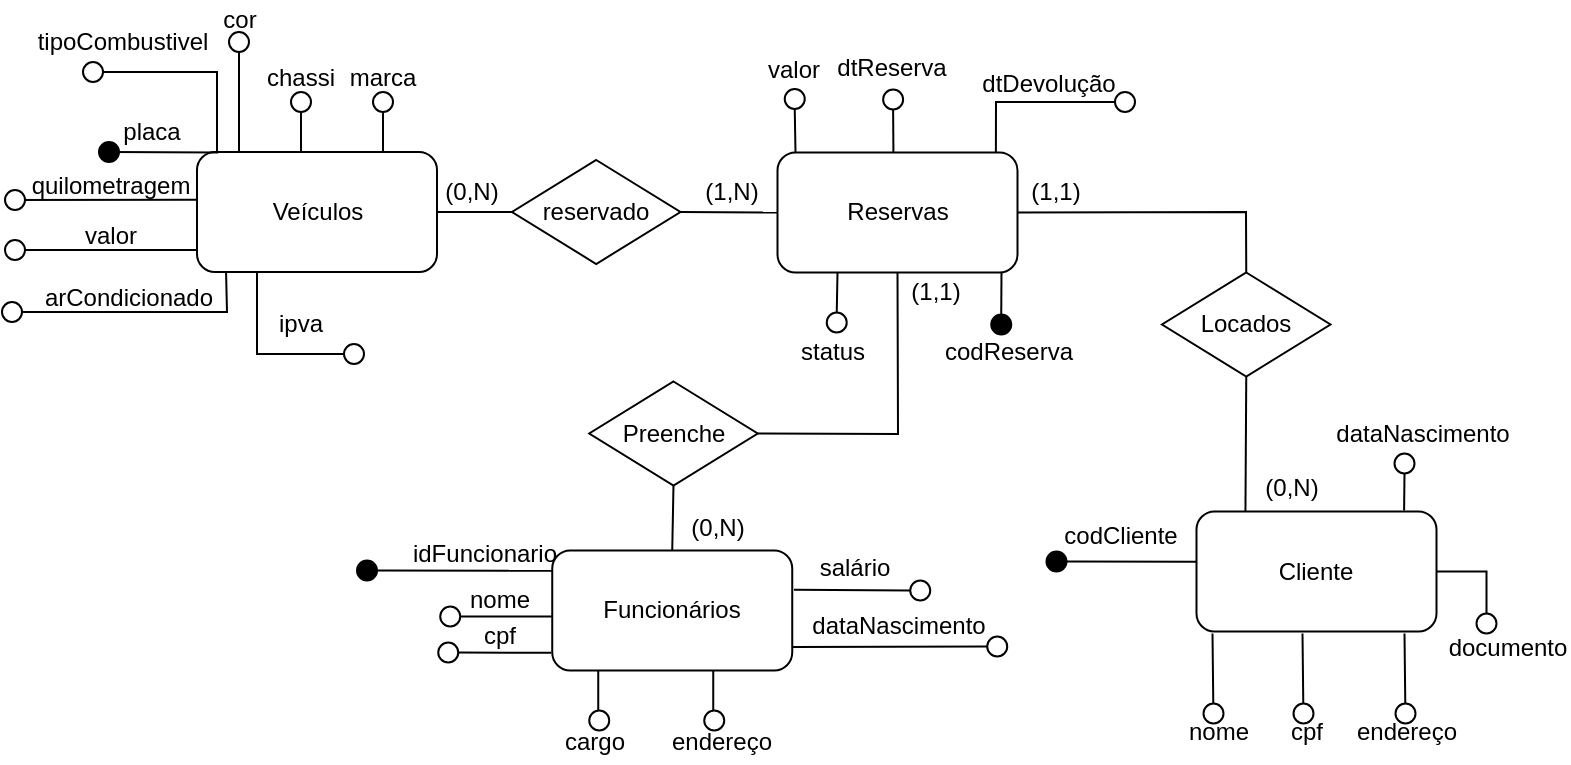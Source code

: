 <mxfile version="24.2.3" type="device">
  <diagram name="Página-1" id="VnBBMVNQWgk5OlFFL_0v">
    <mxGraphModel dx="875" dy="435" grid="1" gridSize="10" guides="1" tooltips="1" connect="1" arrows="1" fold="1" page="1" pageScale="1" pageWidth="827" pageHeight="1169" math="0" shadow="0">
      <root>
        <mxCell id="0" />
        <mxCell id="1" parent="0" />
        <mxCell id="yVumpU_fo2eu0GhCiqVe-48" value="Veículos" style="rounded=1;whiteSpace=wrap;html=1;" parent="1" vertex="1">
          <mxGeometry x="137.5" y="315" width="120" height="60" as="geometry" />
        </mxCell>
        <mxCell id="yVumpU_fo2eu0GhCiqVe-49" value="" style="endArrow=none;html=1;rounded=0;" parent="1" edge="1">
          <mxGeometry width="50" height="50" relative="1" as="geometry">
            <mxPoint x="147.5" y="315" as="sourcePoint" />
            <mxPoint x="89.5" y="275" as="targetPoint" />
            <Array as="points">
              <mxPoint x="147.5" y="275" />
            </Array>
          </mxGeometry>
        </mxCell>
        <mxCell id="yVumpU_fo2eu0GhCiqVe-51" value="placa" style="text;html=1;align=center;verticalAlign=middle;whiteSpace=wrap;rounded=0;" parent="1" vertex="1">
          <mxGeometry x="95" y="295" width="40" height="20" as="geometry" />
        </mxCell>
        <mxCell id="yVumpU_fo2eu0GhCiqVe-61" value="chassi" style="text;html=1;align=center;verticalAlign=middle;whiteSpace=wrap;rounded=0;" parent="1" vertex="1">
          <mxGeometry x="170" y="268" width="39" height="20" as="geometry" />
        </mxCell>
        <mxCell id="yVumpU_fo2eu0GhCiqVe-68" value="" style="endArrow=none;html=1;rounded=0;exitX=0.25;exitY=0;exitDx=0;exitDy=0;" parent="1" edge="1">
          <mxGeometry width="50" height="50" relative="1" as="geometry">
            <mxPoint x="189.5" y="315" as="sourcePoint" />
            <mxPoint x="189.5" y="295" as="targetPoint" />
          </mxGeometry>
        </mxCell>
        <mxCell id="yVumpU_fo2eu0GhCiqVe-69" value="" style="ellipse;whiteSpace=wrap;html=1;aspect=fixed;" parent="1" vertex="1">
          <mxGeometry x="184.5" y="285" width="10" height="10" as="geometry" />
        </mxCell>
        <mxCell id="yVumpU_fo2eu0GhCiqVe-70" value="tipoCombustivel" style="text;html=1;align=center;verticalAlign=middle;whiteSpace=wrap;rounded=0;" parent="1" vertex="1">
          <mxGeometry x="69" y="245" width="63" height="30" as="geometry" />
        </mxCell>
        <mxCell id="yVumpU_fo2eu0GhCiqVe-71" value="ipva" style="text;html=1;align=center;verticalAlign=middle;whiteSpace=wrap;rounded=0;" parent="1" vertex="1">
          <mxGeometry x="170" y="391" width="39" height="20" as="geometry" />
        </mxCell>
        <mxCell id="yVumpU_fo2eu0GhCiqVe-72" value="" style="endArrow=none;html=1;rounded=0;entryX=0;entryY=0.5;entryDx=0;entryDy=0;exitX=0.25;exitY=1;exitDx=0;exitDy=0;" parent="1" source="yVumpU_fo2eu0GhCiqVe-48" target="yVumpU_fo2eu0GhCiqVe-73" edge="1">
          <mxGeometry width="50" height="50" relative="1" as="geometry">
            <mxPoint x="211" y="315" as="sourcePoint" />
            <mxPoint x="211" y="255" as="targetPoint" />
            <Array as="points">
              <mxPoint x="167.5" y="416" />
            </Array>
          </mxGeometry>
        </mxCell>
        <mxCell id="yVumpU_fo2eu0GhCiqVe-73" value="" style="ellipse;whiteSpace=wrap;html=1;aspect=fixed;" parent="1" vertex="1">
          <mxGeometry x="211" y="411" width="10" height="10" as="geometry" />
        </mxCell>
        <mxCell id="yVumpU_fo2eu0GhCiqVe-74" value="" style="endArrow=none;html=1;rounded=0;entryX=0.5;entryY=1;entryDx=0;entryDy=0;exitX=0.25;exitY=0;exitDx=0;exitDy=0;" parent="1" target="yVumpU_fo2eu0GhCiqVe-75" edge="1">
          <mxGeometry width="50" height="50" relative="1" as="geometry">
            <mxPoint x="158.5" y="315" as="sourcePoint" />
            <mxPoint x="158.5" y="255" as="targetPoint" />
          </mxGeometry>
        </mxCell>
        <mxCell id="yVumpU_fo2eu0GhCiqVe-75" value="" style="ellipse;whiteSpace=wrap;html=1;aspect=fixed;" parent="1" vertex="1">
          <mxGeometry x="153.5" y="255" width="10" height="10" as="geometry" />
        </mxCell>
        <mxCell id="yVumpU_fo2eu0GhCiqVe-79" value="" style="ellipse;whiteSpace=wrap;html=1;aspect=fixed;" parent="1" vertex="1">
          <mxGeometry x="80.5" y="270" width="10" height="10" as="geometry" />
        </mxCell>
        <mxCell id="yVumpU_fo2eu0GhCiqVe-80" value="cor" style="text;html=1;align=center;verticalAlign=middle;whiteSpace=wrap;rounded=0;" parent="1" vertex="1">
          <mxGeometry x="143.5" y="239" width="30" height="20" as="geometry" />
        </mxCell>
        <mxCell id="yVumpU_fo2eu0GhCiqVe-84" value="marca" style="text;html=1;align=center;verticalAlign=middle;whiteSpace=wrap;rounded=0;" parent="1" vertex="1">
          <mxGeometry x="211" y="268" width="39" height="20" as="geometry" />
        </mxCell>
        <mxCell id="yVumpU_fo2eu0GhCiqVe-85" value="" style="endArrow=none;html=1;rounded=0;exitX=0.25;exitY=0;exitDx=0;exitDy=0;" parent="1" edge="1">
          <mxGeometry width="50" height="50" relative="1" as="geometry">
            <mxPoint x="230.5" y="315" as="sourcePoint" />
            <mxPoint x="230.5" y="295" as="targetPoint" />
          </mxGeometry>
        </mxCell>
        <mxCell id="yVumpU_fo2eu0GhCiqVe-86" value="" style="ellipse;whiteSpace=wrap;html=1;aspect=fixed;" parent="1" vertex="1">
          <mxGeometry x="225.5" y="285" width="10" height="10" as="geometry" />
        </mxCell>
        <mxCell id="yVumpU_fo2eu0GhCiqVe-94" value="" style="endArrow=none;html=1;rounded=0;entryX=0;entryY=0.5;entryDx=0;entryDy=0;exitX=-0.004;exitY=0.398;exitDx=0;exitDy=0;exitPerimeter=0;" parent="1" source="yVumpU_fo2eu0GhCiqVe-48" target="yVumpU_fo2eu0GhCiqVe-53" edge="1">
          <mxGeometry width="50" height="50" relative="1" as="geometry">
            <mxPoint x="77.5" y="345" as="sourcePoint" />
            <mxPoint x="137.5" y="345" as="targetPoint" />
          </mxGeometry>
        </mxCell>
        <mxCell id="yVumpU_fo2eu0GhCiqVe-53" value="" style="ellipse;whiteSpace=wrap;html=1;aspect=fixed;" parent="1" vertex="1">
          <mxGeometry x="41.5" y="334" width="10" height="10" as="geometry" />
        </mxCell>
        <mxCell id="yVumpU_fo2eu0GhCiqVe-100" value="quilometragem" style="text;html=1;align=center;verticalAlign=middle;whiteSpace=wrap;rounded=0;" parent="1" vertex="1">
          <mxGeometry x="60.5" y="319" width="67" height="26" as="geometry" />
        </mxCell>
        <mxCell id="yVumpU_fo2eu0GhCiqVe-102" value="" style="endArrow=none;html=1;rounded=0;entryX=0;entryY=0.5;entryDx=0;entryDy=0;exitX=-0.004;exitY=0.398;exitDx=0;exitDy=0;exitPerimeter=0;" parent="1" target="yVumpU_fo2eu0GhCiqVe-103" edge="1">
          <mxGeometry width="50" height="50" relative="1" as="geometry">
            <mxPoint x="137.5" y="364" as="sourcePoint" />
            <mxPoint x="137.5" y="370" as="targetPoint" />
          </mxGeometry>
        </mxCell>
        <mxCell id="yVumpU_fo2eu0GhCiqVe-103" value="" style="ellipse;whiteSpace=wrap;html=1;aspect=fixed;" parent="1" vertex="1">
          <mxGeometry x="41.5" y="359" width="10" height="10" as="geometry" />
        </mxCell>
        <mxCell id="yVumpU_fo2eu0GhCiqVe-104" value="valor" style="text;html=1;align=center;verticalAlign=middle;whiteSpace=wrap;rounded=0;" parent="1" vertex="1">
          <mxGeometry x="60.5" y="344" width="67" height="26" as="geometry" />
        </mxCell>
        <mxCell id="yVumpU_fo2eu0GhCiqVe-105" value="" style="endArrow=none;html=1;rounded=0;entryX=0;entryY=0.5;entryDx=0;entryDy=0;exitX=0.121;exitY=0.993;exitDx=0;exitDy=0;exitPerimeter=0;" parent="1" source="yVumpU_fo2eu0GhCiqVe-48" target="yVumpU_fo2eu0GhCiqVe-106" edge="1">
          <mxGeometry width="50" height="50" relative="1" as="geometry">
            <mxPoint x="147.5" y="395" as="sourcePoint" />
            <mxPoint x="136" y="401" as="targetPoint" />
            <Array as="points">
              <mxPoint x="152.5" y="395" />
            </Array>
          </mxGeometry>
        </mxCell>
        <mxCell id="yVumpU_fo2eu0GhCiqVe-106" value="" style="ellipse;whiteSpace=wrap;html=1;aspect=fixed;" parent="1" vertex="1">
          <mxGeometry x="40" y="390" width="10" height="10" as="geometry" />
        </mxCell>
        <mxCell id="yVumpU_fo2eu0GhCiqVe-107" value="arCondicionado" style="text;html=1;align=center;verticalAlign=middle;whiteSpace=wrap;rounded=0;" parent="1" vertex="1">
          <mxGeometry x="59" y="375" width="88.5" height="26" as="geometry" />
        </mxCell>
        <mxCell id="yVumpU_fo2eu0GhCiqVe-116" value="Funcionários" style="rounded=1;whiteSpace=wrap;html=1;" parent="1" vertex="1">
          <mxGeometry x="315.12" y="514.25" width="120" height="60" as="geometry" />
        </mxCell>
        <mxCell id="yVumpU_fo2eu0GhCiqVe-119" value="dataNascimento" style="text;html=1;align=center;verticalAlign=middle;whiteSpace=wrap;rounded=0;" parent="1" vertex="1">
          <mxGeometry x="451.37" y="542.25" width="74.5" height="20" as="geometry" />
        </mxCell>
        <mxCell id="yVumpU_fo2eu0GhCiqVe-120" value="" style="endArrow=none;html=1;rounded=0;exitX=1.002;exitY=0.805;exitDx=0;exitDy=0;entryX=0;entryY=0.5;entryDx=0;entryDy=0;exitPerimeter=0;" parent="1" source="yVumpU_fo2eu0GhCiqVe-116" target="yVumpU_fo2eu0GhCiqVe-121" edge="1">
          <mxGeometry width="50" height="50" relative="1" as="geometry">
            <mxPoint x="413.62" y="514.25" as="sourcePoint" />
            <mxPoint x="413.62" y="494.25" as="targetPoint" />
          </mxGeometry>
        </mxCell>
        <mxCell id="yVumpU_fo2eu0GhCiqVe-121" value="" style="ellipse;whiteSpace=wrap;html=1;aspect=fixed;" parent="1" vertex="1">
          <mxGeometry x="532.62" y="557.25" width="10" height="10" as="geometry" />
        </mxCell>
        <mxCell id="yVumpU_fo2eu0GhCiqVe-124" value="" style="ellipse;whiteSpace=wrap;html=1;aspect=fixed;fillStyle=solid;strokeColor=#000000;fillColor=#000000;" parent="1" vertex="1">
          <mxGeometry x="217.5" y="519.25" width="10" height="10" as="geometry" />
        </mxCell>
        <mxCell id="yVumpU_fo2eu0GhCiqVe-125" value="" style="endArrow=none;html=1;rounded=0;entryX=-0.001;entryY=0.169;entryDx=0;entryDy=0;entryPerimeter=0;" parent="1" source="yVumpU_fo2eu0GhCiqVe-124" target="yVumpU_fo2eu0GhCiqVe-116" edge="1">
          <mxGeometry width="50" height="50" relative="1" as="geometry">
            <mxPoint x="597.62" y="604.25" as="sourcePoint" />
            <mxPoint x="547.62" y="524.25" as="targetPoint" />
          </mxGeometry>
        </mxCell>
        <mxCell id="yVumpU_fo2eu0GhCiqVe-126" value="idFuncionario" style="text;html=1;align=center;verticalAlign=middle;whiteSpace=wrap;rounded=0;" parent="1" vertex="1">
          <mxGeometry x="243.87" y="506.25" width="74.5" height="20" as="geometry" />
        </mxCell>
        <mxCell id="yVumpU_fo2eu0GhCiqVe-127" value="" style="endArrow=none;html=1;rounded=0;entryX=1;entryY=0.5;entryDx=0;entryDy=0;exitX=1.031;exitY=1.164;exitDx=0;exitDy=0;exitPerimeter=0;" parent="1" source="yVumpU_fo2eu0GhCiqVe-130" target="yVumpU_fo2eu0GhCiqVe-128" edge="1">
          <mxGeometry width="50" height="50" relative="1" as="geometry">
            <mxPoint x="310" y="547" as="sourcePoint" />
            <mxPoint x="258.26" y="546.522" as="targetPoint" />
          </mxGeometry>
        </mxCell>
        <mxCell id="yVumpU_fo2eu0GhCiqVe-128" value="" style="ellipse;whiteSpace=wrap;html=1;aspect=fixed;" parent="1" vertex="1">
          <mxGeometry x="259.12" y="542.25" width="10" height="10" as="geometry" />
        </mxCell>
        <mxCell id="yVumpU_fo2eu0GhCiqVe-130" value="nome" style="text;html=1;align=center;verticalAlign=middle;whiteSpace=wrap;rounded=0;" parent="1" vertex="1">
          <mxGeometry x="264.12" y="533.25" width="49.5" height="12" as="geometry" />
        </mxCell>
        <mxCell id="yVumpU_fo2eu0GhCiqVe-131" value="" style="endArrow=none;html=1;rounded=0;entryX=1;entryY=0.5;entryDx=0;entryDy=0;exitX=-0.004;exitY=0.853;exitDx=0;exitDy=0;exitPerimeter=0;" parent="1" source="yVumpU_fo2eu0GhCiqVe-116" target="yVumpU_fo2eu0GhCiqVe-132" edge="1">
          <mxGeometry width="50" height="50" relative="1" as="geometry">
            <mxPoint x="310" y="570" as="sourcePoint" />
            <mxPoint x="258.26" y="564.522" as="targetPoint" />
          </mxGeometry>
        </mxCell>
        <mxCell id="yVumpU_fo2eu0GhCiqVe-132" value="" style="ellipse;whiteSpace=wrap;html=1;aspect=fixed;" parent="1" vertex="1">
          <mxGeometry x="258.12" y="560.25" width="10" height="10" as="geometry" />
        </mxCell>
        <mxCell id="yVumpU_fo2eu0GhCiqVe-133" value="cpf" style="text;html=1;align=center;verticalAlign=middle;whiteSpace=wrap;rounded=0;" parent="1" vertex="1">
          <mxGeometry x="264.12" y="551.25" width="49.5" height="12" as="geometry" />
        </mxCell>
        <mxCell id="yVumpU_fo2eu0GhCiqVe-134" value="salário" style="text;html=1;align=center;verticalAlign=middle;whiteSpace=wrap;rounded=0;" parent="1" vertex="1">
          <mxGeometry x="445.62" y="513.25" width="41.37" height="20" as="geometry" />
        </mxCell>
        <mxCell id="yVumpU_fo2eu0GhCiqVe-135" value="" style="endArrow=none;html=1;rounded=0;exitX=1.007;exitY=0.327;exitDx=0;exitDy=0;exitPerimeter=0;entryX=0;entryY=0.5;entryDx=0;entryDy=0;" parent="1" source="yVumpU_fo2eu0GhCiqVe-116" target="yVumpU_fo2eu0GhCiqVe-136" edge="1">
          <mxGeometry width="50" height="50" relative="1" as="geometry">
            <mxPoint x="333.12" y="512.75" as="sourcePoint" />
            <mxPoint x="333.12" y="492.75" as="targetPoint" />
          </mxGeometry>
        </mxCell>
        <mxCell id="yVumpU_fo2eu0GhCiqVe-136" value="" style="ellipse;whiteSpace=wrap;html=1;aspect=fixed;" parent="1" vertex="1">
          <mxGeometry x="494.12" y="529.25" width="10" height="10" as="geometry" />
        </mxCell>
        <mxCell id="yVumpU_fo2eu0GhCiqVe-140" value="" style="endArrow=none;html=1;rounded=0;exitX=0.25;exitY=0;exitDx=0;exitDy=0;" parent="1" edge="1">
          <mxGeometry width="50" height="50" relative="1" as="geometry">
            <mxPoint x="338.12" y="594.25" as="sourcePoint" />
            <mxPoint x="338.12" y="574.25" as="targetPoint" />
          </mxGeometry>
        </mxCell>
        <mxCell id="yVumpU_fo2eu0GhCiqVe-141" value="" style="ellipse;whiteSpace=wrap;html=1;aspect=fixed;" parent="1" vertex="1">
          <mxGeometry x="333.62" y="594.25" width="10" height="10" as="geometry" />
        </mxCell>
        <mxCell id="yVumpU_fo2eu0GhCiqVe-143" value="cargo" style="text;html=1;align=center;verticalAlign=middle;whiteSpace=wrap;rounded=0;" parent="1" vertex="1">
          <mxGeometry x="315.37" y="600.25" width="42.5" height="20" as="geometry" />
        </mxCell>
        <mxCell id="yVumpU_fo2eu0GhCiqVe-144" value="" style="endArrow=none;html=1;rounded=0;exitX=0.25;exitY=0;exitDx=0;exitDy=0;" parent="1" edge="1">
          <mxGeometry width="50" height="50" relative="1" as="geometry">
            <mxPoint x="395.62" y="594.25" as="sourcePoint" />
            <mxPoint x="395.62" y="574.25" as="targetPoint" />
          </mxGeometry>
        </mxCell>
        <mxCell id="yVumpU_fo2eu0GhCiqVe-145" value="" style="ellipse;whiteSpace=wrap;html=1;aspect=fixed;" parent="1" vertex="1">
          <mxGeometry x="391.12" y="594.25" width="10" height="10" as="geometry" />
        </mxCell>
        <mxCell id="yVumpU_fo2eu0GhCiqVe-146" value="endereço" style="text;html=1;align=center;verticalAlign=middle;whiteSpace=wrap;rounded=0;" parent="1" vertex="1">
          <mxGeometry x="370.87" y="600.25" width="57.75" height="20" as="geometry" />
        </mxCell>
        <mxCell id="yVumpU_fo2eu0GhCiqVe-165" value="valor" style="text;html=1;align=center;verticalAlign=middle;whiteSpace=wrap;rounded=0;" parent="1" vertex="1">
          <mxGeometry x="419.18" y="266" width="34.38" height="15" as="geometry" />
        </mxCell>
        <mxCell id="yVumpU_fo2eu0GhCiqVe-172" value="Cliente" style="rounded=1;whiteSpace=wrap;html=1;" parent="1" vertex="1">
          <mxGeometry x="637.25" y="494.75" width="120" height="60" as="geometry" />
        </mxCell>
        <mxCell id="yVumpU_fo2eu0GhCiqVe-173" value="dataNascimento" style="text;html=1;align=center;verticalAlign=middle;whiteSpace=wrap;rounded=0;" parent="1" vertex="1">
          <mxGeometry x="712.75" y="445.75" width="74.5" height="20" as="geometry" />
        </mxCell>
        <mxCell id="yVumpU_fo2eu0GhCiqVe-174" value="" style="endArrow=none;html=1;rounded=0;exitX=0.865;exitY=-0.008;exitDx=0;exitDy=0;exitPerimeter=0;entryX=0.5;entryY=1;entryDx=0;entryDy=0;" parent="1" source="yVumpU_fo2eu0GhCiqVe-172" target="yVumpU_fo2eu0GhCiqVe-175" edge="1">
          <mxGeometry width="50" height="50" relative="1" as="geometry">
            <mxPoint x="742.25" y="495.75" as="sourcePoint" />
            <mxPoint x="742.25" y="475.75" as="targetPoint" />
          </mxGeometry>
        </mxCell>
        <mxCell id="yVumpU_fo2eu0GhCiqVe-175" value="" style="ellipse;whiteSpace=wrap;html=1;aspect=fixed;" parent="1" vertex="1">
          <mxGeometry x="736.25" y="465.75" width="10" height="10" as="geometry" />
        </mxCell>
        <mxCell id="yVumpU_fo2eu0GhCiqVe-176" value="" style="ellipse;whiteSpace=wrap;html=1;aspect=fixed;fillStyle=solid;strokeColor=#000000;fillColor=#000000;direction=south;" parent="1" vertex="1">
          <mxGeometry x="562.25" y="514.75" width="10" height="10" as="geometry" />
        </mxCell>
        <mxCell id="yVumpU_fo2eu0GhCiqVe-177" value="" style="endArrow=none;html=1;rounded=0;entryX=0.002;entryY=0.418;entryDx=0;entryDy=0;entryPerimeter=0;" parent="1" source="yVumpU_fo2eu0GhCiqVe-176" target="yVumpU_fo2eu0GhCiqVe-172" edge="1">
          <mxGeometry width="50" height="50" relative="1" as="geometry">
            <mxPoint x="661.75" y="586.75" as="sourcePoint" />
            <mxPoint x="567.25" y="565.75" as="targetPoint" />
          </mxGeometry>
        </mxCell>
        <mxCell id="yVumpU_fo2eu0GhCiqVe-179" value="codCliente" style="text;html=1;align=center;verticalAlign=middle;whiteSpace=wrap;rounded=0;" parent="1" vertex="1">
          <mxGeometry x="562.25" y="496.75" width="74.5" height="20" as="geometry" />
        </mxCell>
        <mxCell id="yVumpU_fo2eu0GhCiqVe-180" value="nome" style="text;html=1;align=center;verticalAlign=middle;whiteSpace=wrap;rounded=0;" parent="1" vertex="1">
          <mxGeometry x="625" y="596.75" width="47.25" height="16" as="geometry" />
        </mxCell>
        <mxCell id="yVumpU_fo2eu0GhCiqVe-181" value="" style="endArrow=none;html=1;rounded=0;exitX=0.25;exitY=1;exitDx=0;exitDy=0;" parent="1" edge="1">
          <mxGeometry width="50" height="50" relative="1" as="geometry">
            <mxPoint x="645.25" y="555.75" as="sourcePoint" />
            <mxPoint x="645.75" y="600.75" as="targetPoint" />
          </mxGeometry>
        </mxCell>
        <mxCell id="yVumpU_fo2eu0GhCiqVe-182" value="" style="ellipse;whiteSpace=wrap;html=1;aspect=fixed;" parent="1" vertex="1">
          <mxGeometry x="640.75" y="590.75" width="10" height="10" as="geometry" />
        </mxCell>
        <mxCell id="yVumpU_fo2eu0GhCiqVe-183" value="cpf" style="text;html=1;align=center;verticalAlign=middle;whiteSpace=wrap;rounded=0;" parent="1" vertex="1">
          <mxGeometry x="668.5" y="596.75" width="47.25" height="16" as="geometry" />
        </mxCell>
        <mxCell id="yVumpU_fo2eu0GhCiqVe-184" value="" style="endArrow=none;html=1;rounded=0;exitX=0.25;exitY=1;exitDx=0;exitDy=0;" parent="1" edge="1">
          <mxGeometry width="50" height="50" relative="1" as="geometry">
            <mxPoint x="690.25" y="555.75" as="sourcePoint" />
            <mxPoint x="690.75" y="600.75" as="targetPoint" />
          </mxGeometry>
        </mxCell>
        <mxCell id="yVumpU_fo2eu0GhCiqVe-185" value="" style="ellipse;whiteSpace=wrap;html=1;aspect=fixed;" parent="1" vertex="1">
          <mxGeometry x="685.75" y="590.75" width="10" height="10" as="geometry" />
        </mxCell>
        <mxCell id="yVumpU_fo2eu0GhCiqVe-186" value="" style="endArrow=none;html=1;rounded=0;exitX=0.25;exitY=1;exitDx=0;exitDy=0;" parent="1" edge="1">
          <mxGeometry width="50" height="50" relative="1" as="geometry">
            <mxPoint x="741.25" y="555.75" as="sourcePoint" />
            <mxPoint x="741.75" y="600.75" as="targetPoint" />
          </mxGeometry>
        </mxCell>
        <mxCell id="yVumpU_fo2eu0GhCiqVe-187" value="" style="ellipse;whiteSpace=wrap;html=1;aspect=fixed;" parent="1" vertex="1">
          <mxGeometry x="736.75" y="590.75" width="10" height="10" as="geometry" />
        </mxCell>
        <mxCell id="yVumpU_fo2eu0GhCiqVe-188" value="endereço" style="text;html=1;align=center;verticalAlign=middle;whiteSpace=wrap;rounded=0;" parent="1" vertex="1">
          <mxGeometry x="718.63" y="596.75" width="47.25" height="16" as="geometry" />
        </mxCell>
        <mxCell id="yVumpU_fo2eu0GhCiqVe-189" value="" style="endArrow=none;html=1;rounded=0;exitX=1;exitY=0.5;exitDx=0;exitDy=0;entryX=0.5;entryY=0;entryDx=0;entryDy=0;" parent="1" source="yVumpU_fo2eu0GhCiqVe-172" target="yVumpU_fo2eu0GhCiqVe-190" edge="1">
          <mxGeometry width="50" height="50" relative="1" as="geometry">
            <mxPoint x="767.25" y="528.75" as="sourcePoint" />
            <mxPoint x="790.37" y="561.25" as="targetPoint" />
            <Array as="points">
              <mxPoint x="782.25" y="524.75" />
            </Array>
          </mxGeometry>
        </mxCell>
        <mxCell id="yVumpU_fo2eu0GhCiqVe-190" value="" style="ellipse;whiteSpace=wrap;html=1;aspect=fixed;" parent="1" vertex="1">
          <mxGeometry x="777.25" y="545.75" width="10" height="10" as="geometry" />
        </mxCell>
        <mxCell id="yVumpU_fo2eu0GhCiqVe-191" value="documento" style="text;html=1;align=center;verticalAlign=middle;whiteSpace=wrap;rounded=0;" parent="1" vertex="1">
          <mxGeometry x="763.25" y="555.25" width="60" height="16" as="geometry" />
        </mxCell>
        <mxCell id="yVumpU_fo2eu0GhCiqVe-195" value="" style="ellipse;whiteSpace=wrap;html=1;aspect=fixed;fillStyle=solid;strokeColor=#000000;fillColor=#000000;" parent="1" vertex="1">
          <mxGeometry x="534.62" y="396.25" width="10" height="10" as="geometry" />
        </mxCell>
        <mxCell id="yVumpU_fo2eu0GhCiqVe-196" value="" style="endArrow=none;html=1;rounded=0;entryX=0.75;entryY=1;entryDx=0;entryDy=0;" parent="1" source="yVumpU_fo2eu0GhCiqVe-195" edge="1">
          <mxGeometry width="50" height="50" relative="1" as="geometry">
            <mxPoint x="620.12" y="470.25" as="sourcePoint" />
            <mxPoint x="539.75" y="374.25" as="targetPoint" />
          </mxGeometry>
        </mxCell>
        <mxCell id="yVumpU_fo2eu0GhCiqVe-197" value="codReserva" style="text;html=1;align=center;verticalAlign=middle;whiteSpace=wrap;rounded=0;" parent="1" vertex="1">
          <mxGeometry x="506.12" y="405.25" width="74.5" height="20" as="geometry" />
        </mxCell>
        <mxCell id="yVumpU_fo2eu0GhCiqVe-198" value="" style="endArrow=none;html=1;rounded=0;exitX=0.25;exitY=1;exitDx=0;exitDy=0;entryX=0.5;entryY=0;entryDx=0;entryDy=0;" parent="1" source="mbFe5LaFisHUtOh8o3b0-1" target="yVumpU_fo2eu0GhCiqVe-199" edge="1">
          <mxGeometry width="50" height="50" relative="1" as="geometry">
            <mxPoint x="463.12" y="355.5" as="sourcePoint" />
            <mxPoint x="461.37" y="405.25" as="targetPoint" />
          </mxGeometry>
        </mxCell>
        <mxCell id="yVumpU_fo2eu0GhCiqVe-199" value="" style="ellipse;whiteSpace=wrap;html=1;aspect=fixed;" parent="1" vertex="1">
          <mxGeometry x="452.37" y="395.25" width="10" height="10" as="geometry" />
        </mxCell>
        <mxCell id="yVumpU_fo2eu0GhCiqVe-200" value="status" style="text;html=1;align=center;verticalAlign=middle;whiteSpace=wrap;rounded=0;" parent="1" vertex="1">
          <mxGeometry x="418.12" y="405.25" width="74.5" height="20" as="geometry" />
        </mxCell>
        <mxCell id="O6wnGlkXrCHWe0W00ED_-59" value="" style="ellipse;whiteSpace=wrap;html=1;aspect=fixed;fillStyle=solid;strokeColor=#000000;fillColor=#000000;" parent="1" vertex="1">
          <mxGeometry x="88.5" y="310" width="10" height="10" as="geometry" />
        </mxCell>
        <mxCell id="O6wnGlkXrCHWe0W00ED_-60" value="" style="endArrow=none;html=1;rounded=0;entryX=0.088;entryY=0.004;entryDx=0;entryDy=0;entryPerimeter=0;exitX=0;exitY=1;exitDx=0;exitDy=0;" parent="1" source="yVumpU_fo2eu0GhCiqVe-51" target="yVumpU_fo2eu0GhCiqVe-48" edge="1">
          <mxGeometry width="50" height="50" relative="1" as="geometry">
            <mxPoint x="199" y="395" as="sourcePoint" />
            <mxPoint x="148" y="315" as="targetPoint" />
          </mxGeometry>
        </mxCell>
        <mxCell id="mbFe5LaFisHUtOh8o3b0-1" value="Reservas" style="rounded=1;whiteSpace=wrap;html=1;" parent="1" vertex="1">
          <mxGeometry x="427.75" y="315.25" width="120" height="60" as="geometry" />
        </mxCell>
        <mxCell id="mbFe5LaFisHUtOh8o3b0-6" value="reservado" style="rhombus;whiteSpace=wrap;html=1;" parent="1" vertex="1">
          <mxGeometry x="294.99" y="319" width="84.25" height="52" as="geometry" />
        </mxCell>
        <mxCell id="mbFe5LaFisHUtOh8o3b0-9" value="" style="endArrow=none;html=1;rounded=0;exitX=1;exitY=0.5;exitDx=0;exitDy=0;entryX=0;entryY=0.5;entryDx=0;entryDy=0;" parent="1" source="yVumpU_fo2eu0GhCiqVe-48" target="mbFe5LaFisHUtOh8o3b0-6" edge="1">
          <mxGeometry width="50" height="50" relative="1" as="geometry">
            <mxPoint x="240.5" y="325" as="sourcePoint" />
            <mxPoint x="240.5" y="305" as="targetPoint" />
          </mxGeometry>
        </mxCell>
        <mxCell id="mbFe5LaFisHUtOh8o3b0-10" value="" style="endArrow=none;html=1;rounded=0;exitX=1;exitY=0.5;exitDx=0;exitDy=0;entryX=0;entryY=0.5;entryDx=0;entryDy=0;" parent="1" source="mbFe5LaFisHUtOh8o3b0-6" target="mbFe5LaFisHUtOh8o3b0-1" edge="1">
          <mxGeometry width="50" height="50" relative="1" as="geometry">
            <mxPoint x="268" y="355" as="sourcePoint" />
            <mxPoint x="300" y="355" as="targetPoint" />
          </mxGeometry>
        </mxCell>
        <mxCell id="mbFe5LaFisHUtOh8o3b0-11" value="(0,N)" style="text;html=1;align=center;verticalAlign=middle;whiteSpace=wrap;rounded=0;" parent="1" vertex="1">
          <mxGeometry x="256" y="325" width="38" height="20" as="geometry" />
        </mxCell>
        <mxCell id="mbFe5LaFisHUtOh8o3b0-12" value="(1,N&lt;span style=&quot;background-color: initial;&quot;&gt;)&lt;/span&gt;" style="text;html=1;align=center;verticalAlign=middle;whiteSpace=wrap;rounded=0;" parent="1" vertex="1">
          <mxGeometry x="385.62" y="325" width="38" height="20" as="geometry" />
        </mxCell>
        <mxCell id="mbFe5LaFisHUtOh8o3b0-18" value="Locados" style="rhombus;whiteSpace=wrap;html=1;" parent="1" vertex="1">
          <mxGeometry x="620" y="375.25" width="84.25" height="52" as="geometry" />
        </mxCell>
        <mxCell id="mbFe5LaFisHUtOh8o3b0-19" value="" style="endArrow=none;html=1;rounded=0;exitX=0.5;exitY=0;exitDx=0;exitDy=0;entryX=1;entryY=0.5;entryDx=0;entryDy=0;" parent="1" source="mbFe5LaFisHUtOh8o3b0-18" target="mbFe5LaFisHUtOh8o3b0-1" edge="1">
          <mxGeometry width="50" height="50" relative="1" as="geometry">
            <mxPoint x="751" y="504" as="sourcePoint" />
            <mxPoint x="751" y="486" as="targetPoint" />
            <Array as="points">
              <mxPoint x="662" y="345" />
            </Array>
          </mxGeometry>
        </mxCell>
        <mxCell id="mbFe5LaFisHUtOh8o3b0-20" value="" style="endArrow=none;html=1;rounded=0;exitX=0.204;exitY=-0.003;exitDx=0;exitDy=0;entryX=0.5;entryY=1;entryDx=0;entryDy=0;exitPerimeter=0;" parent="1" source="yVumpU_fo2eu0GhCiqVe-172" target="mbFe5LaFisHUtOh8o3b0-18" edge="1">
          <mxGeometry width="50" height="50" relative="1" as="geometry">
            <mxPoint x="751" y="504" as="sourcePoint" />
            <mxPoint x="751" y="486" as="targetPoint" />
          </mxGeometry>
        </mxCell>
        <mxCell id="mbFe5LaFisHUtOh8o3b0-24" value="Preenche" style="rhombus;whiteSpace=wrap;html=1;" parent="1" vertex="1">
          <mxGeometry x="333.62" y="429.75" width="84.25" height="52" as="geometry" />
        </mxCell>
        <mxCell id="mbFe5LaFisHUtOh8o3b0-25" value="" style="endArrow=none;html=1;rounded=0;exitX=1;exitY=0.5;exitDx=0;exitDy=0;entryX=0.5;entryY=1;entryDx=0;entryDy=0;" parent="1" source="mbFe5LaFisHUtOh8o3b0-24" target="mbFe5LaFisHUtOh8o3b0-1" edge="1">
          <mxGeometry width="50" height="50" relative="1" as="geometry">
            <mxPoint x="672" y="505" as="sourcePoint" />
            <mxPoint x="672" y="437" as="targetPoint" />
            <Array as="points">
              <mxPoint x="488" y="456" />
            </Array>
          </mxGeometry>
        </mxCell>
        <mxCell id="mbFe5LaFisHUtOh8o3b0-26" value="" style="endArrow=none;html=1;rounded=0;exitX=0.5;exitY=0;exitDx=0;exitDy=0;entryX=0.5;entryY=1;entryDx=0;entryDy=0;" parent="1" source="yVumpU_fo2eu0GhCiqVe-116" target="mbFe5LaFisHUtOh8o3b0-24" edge="1">
          <mxGeometry width="50" height="50" relative="1" as="geometry">
            <mxPoint x="672" y="505" as="sourcePoint" />
            <mxPoint x="672" y="437" as="targetPoint" />
          </mxGeometry>
        </mxCell>
        <mxCell id="mbFe5LaFisHUtOh8o3b0-27" value="(0,N)" style="text;html=1;align=center;verticalAlign=middle;whiteSpace=wrap;rounded=0;" parent="1" vertex="1">
          <mxGeometry x="379.24" y="493.25" width="38" height="20" as="geometry" />
        </mxCell>
        <mxCell id="mbFe5LaFisHUtOh8o3b0-29" value="(1,1)" style="text;html=1;align=center;verticalAlign=middle;whiteSpace=wrap;rounded=0;" parent="1" vertex="1">
          <mxGeometry x="487.87" y="375" width="38" height="20" as="geometry" />
        </mxCell>
        <mxCell id="mbFe5LaFisHUtOh8o3b0-30" value="(1,1)" style="text;html=1;align=center;verticalAlign=middle;whiteSpace=wrap;rounded=0;" parent="1" vertex="1">
          <mxGeometry x="548.25" y="325" width="38" height="20" as="geometry" />
        </mxCell>
        <mxCell id="mbFe5LaFisHUtOh8o3b0-31" value="(0,N)" style="text;html=1;align=center;verticalAlign=middle;whiteSpace=wrap;rounded=0;" parent="1" vertex="1">
          <mxGeometry x="666.25" y="473.25" width="38" height="20" as="geometry" />
        </mxCell>
        <mxCell id="n2KPJKgzHWHUaUJal0cM-2" value="" style="endArrow=none;html=1;rounded=0;exitX=0.25;exitY=0;exitDx=0;exitDy=0;entryX=0.5;entryY=1;entryDx=0;entryDy=0;" edge="1" parent="1" target="n2KPJKgzHWHUaUJal0cM-3">
          <mxGeometry width="50" height="50" relative="1" as="geometry">
            <mxPoint x="436.75" y="315.25" as="sourcePoint" />
            <mxPoint x="427.12" y="293.5" as="targetPoint" />
          </mxGeometry>
        </mxCell>
        <mxCell id="n2KPJKgzHWHUaUJal0cM-3" value="" style="ellipse;whiteSpace=wrap;html=1;aspect=fixed;" vertex="1" parent="1">
          <mxGeometry x="431.37" y="283.5" width="10" height="10" as="geometry" />
        </mxCell>
        <mxCell id="n2KPJKgzHWHUaUJal0cM-4" value="dtReserva" style="text;html=1;align=center;verticalAlign=middle;whiteSpace=wrap;rounded=0;" vertex="1" parent="1">
          <mxGeometry x="468.37" y="265.25" width="34.38" height="15" as="geometry" />
        </mxCell>
        <mxCell id="n2KPJKgzHWHUaUJal0cM-5" value="" style="endArrow=none;html=1;rounded=0;exitX=0.558;exitY=0;exitDx=0;exitDy=0;entryX=0.5;entryY=1;entryDx=0;entryDy=0;exitPerimeter=0;" edge="1" parent="1" target="n2KPJKgzHWHUaUJal0cM-6">
          <mxGeometry width="50" height="50" relative="1" as="geometry">
            <mxPoint x="485.71" y="315.25" as="sourcePoint" />
            <mxPoint x="476.31" y="293.75" as="targetPoint" />
          </mxGeometry>
        </mxCell>
        <mxCell id="n2KPJKgzHWHUaUJal0cM-6" value="" style="ellipse;whiteSpace=wrap;html=1;aspect=fixed;" vertex="1" parent="1">
          <mxGeometry x="480.56" y="283.75" width="10" height="10" as="geometry" />
        </mxCell>
        <mxCell id="n2KPJKgzHWHUaUJal0cM-9" value="" style="endArrow=none;html=1;rounded=0;exitX=0.91;exitY=0.003;exitDx=0;exitDy=0;entryX=0;entryY=0.5;entryDx=0;entryDy=0;exitPerimeter=0;" edge="1" parent="1" target="n2KPJKgzHWHUaUJal0cM-10" source="mbFe5LaFisHUtOh8o3b0-1">
          <mxGeometry width="50" height="50" relative="1" as="geometry">
            <mxPoint x="536.71" y="314.25" as="sourcePoint" />
            <mxPoint x="527.31" y="292.75" as="targetPoint" />
            <Array as="points">
              <mxPoint x="537" y="290" />
            </Array>
          </mxGeometry>
        </mxCell>
        <mxCell id="n2KPJKgzHWHUaUJal0cM-10" value="" style="ellipse;whiteSpace=wrap;html=1;aspect=fixed;" vertex="1" parent="1">
          <mxGeometry x="596.5" y="285" width="10" height="10" as="geometry" />
        </mxCell>
        <mxCell id="n2KPJKgzHWHUaUJal0cM-11" value="dtDevolução" style="text;html=1;align=center;verticalAlign=middle;whiteSpace=wrap;rounded=0;" vertex="1" parent="1">
          <mxGeometry x="520" y="275" width="86.5" height="12" as="geometry" />
        </mxCell>
      </root>
    </mxGraphModel>
  </diagram>
</mxfile>
